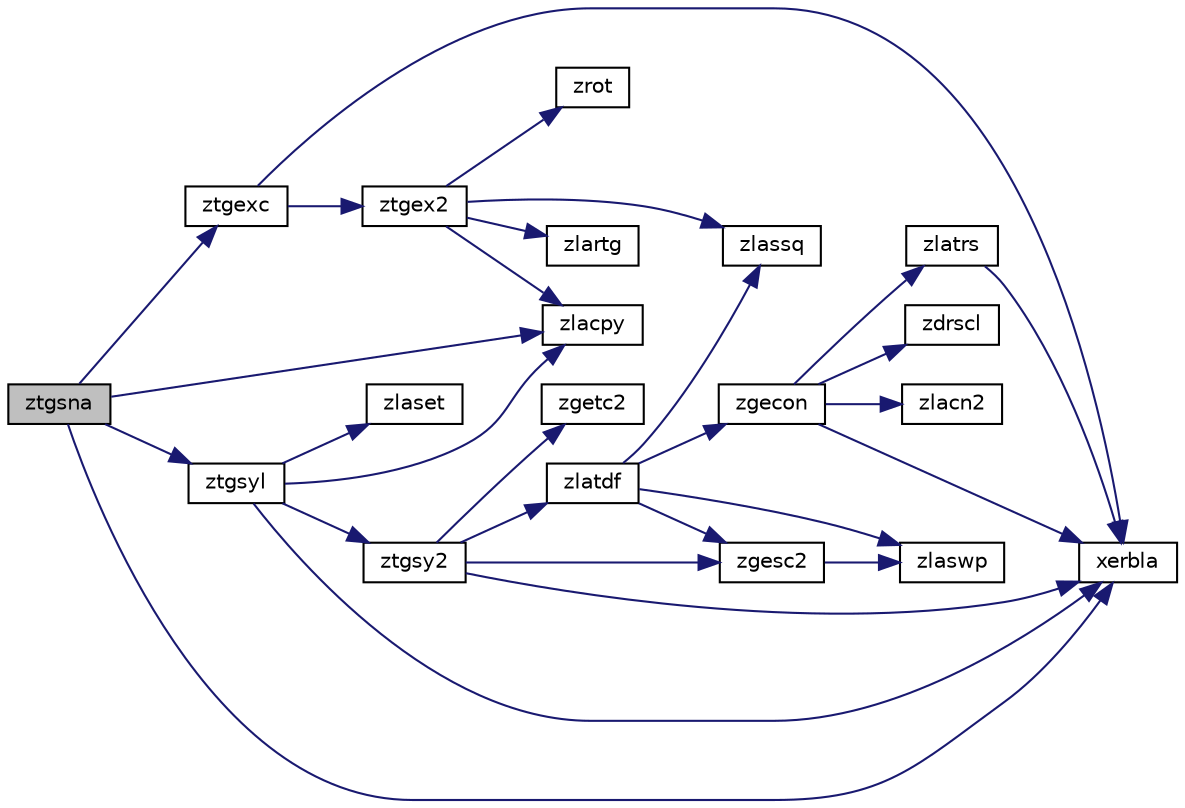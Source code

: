digraph "ztgsna"
{
 // LATEX_PDF_SIZE
  edge [fontname="Helvetica",fontsize="10",labelfontname="Helvetica",labelfontsize="10"];
  node [fontname="Helvetica",fontsize="10",shape=record];
  rankdir="LR";
  Node1 [label="ztgsna",height=0.2,width=0.4,color="black", fillcolor="grey75", style="filled", fontcolor="black",tooltip="ZTGSNA"];
  Node1 -> Node2 [color="midnightblue",fontsize="10",style="solid",fontname="Helvetica"];
  Node2 [label="xerbla",height=0.2,width=0.4,color="black", fillcolor="white", style="filled",URL="$xerbla_8f.html#a377ee61015baf8dea7770b3a404b1c07",tooltip="XERBLA"];
  Node1 -> Node3 [color="midnightblue",fontsize="10",style="solid",fontname="Helvetica"];
  Node3 [label="zlacpy",height=0.2,width=0.4,color="black", fillcolor="white", style="filled",URL="$zlacpy_8f.html#a519ff79bf915433651747242f22078fb",tooltip="ZLACPY copies all or part of one two-dimensional array to another."];
  Node1 -> Node4 [color="midnightblue",fontsize="10",style="solid",fontname="Helvetica"];
  Node4 [label="ztgexc",height=0.2,width=0.4,color="black", fillcolor="white", style="filled",URL="$ztgexc_8f.html#a8486feee84daa39f76895fadb230b108",tooltip="ZTGEXC"];
  Node4 -> Node2 [color="midnightblue",fontsize="10",style="solid",fontname="Helvetica"];
  Node4 -> Node5 [color="midnightblue",fontsize="10",style="solid",fontname="Helvetica"];
  Node5 [label="ztgex2",height=0.2,width=0.4,color="black", fillcolor="white", style="filled",URL="$ztgex2_8f.html#a9b8dc8981846f349260173092928b059",tooltip="ZTGEX2 swaps adjacent diagonal blocks in an upper (quasi) triangular matrix pair by an unitary equiva..."];
  Node5 -> Node3 [color="midnightblue",fontsize="10",style="solid",fontname="Helvetica"];
  Node5 -> Node6 [color="midnightblue",fontsize="10",style="solid",fontname="Helvetica"];
  Node6 [label="zlartg",height=0.2,width=0.4,color="black", fillcolor="white", style="filled",URL="$zlartg_8f90.html#a1e266e78a9a8585a1fc67f2d23badc64",tooltip="ZLARTG generates a plane rotation with real cosine and complex sine."];
  Node5 -> Node7 [color="midnightblue",fontsize="10",style="solid",fontname="Helvetica"];
  Node7 [label="zlassq",height=0.2,width=0.4,color="black", fillcolor="white", style="filled",URL="$zlassq_8f90.html#a254e1782d1c2f96e9e3164578481f9ce",tooltip="ZLASSQ updates a sum of squares represented in scaled form."];
  Node5 -> Node8 [color="midnightblue",fontsize="10",style="solid",fontname="Helvetica"];
  Node8 [label="zrot",height=0.2,width=0.4,color="black", fillcolor="white", style="filled",URL="$zrot_8f.html#a423fa89faf02ec43f5b664f91ce29729",tooltip="ZROT applies a plane rotation with real cosine and complex sine to a pair of complex vectors."];
  Node1 -> Node9 [color="midnightblue",fontsize="10",style="solid",fontname="Helvetica"];
  Node9 [label="ztgsyl",height=0.2,width=0.4,color="black", fillcolor="white", style="filled",URL="$ztgsyl_8f.html#a22f8cefe07cc93027fb5e74f99f391a8",tooltip="ZTGSYL"];
  Node9 -> Node2 [color="midnightblue",fontsize="10",style="solid",fontname="Helvetica"];
  Node9 -> Node3 [color="midnightblue",fontsize="10",style="solid",fontname="Helvetica"];
  Node9 -> Node10 [color="midnightblue",fontsize="10",style="solid",fontname="Helvetica"];
  Node10 [label="zlaset",height=0.2,width=0.4,color="black", fillcolor="white", style="filled",URL="$zlaset_8f.html#aa4389d0e0e031c70c351acf7dbad6a85",tooltip="ZLASET initializes the off-diagonal elements and the diagonal elements of a matrix to given values."];
  Node9 -> Node11 [color="midnightblue",fontsize="10",style="solid",fontname="Helvetica"];
  Node11 [label="ztgsy2",height=0.2,width=0.4,color="black", fillcolor="white", style="filled",URL="$ztgsy2_8f.html#ab24c8af7cc49b5eef89718d4d6a889e3",tooltip="ZTGSY2 solves the generalized Sylvester equation (unblocked algorithm)."];
  Node11 -> Node2 [color="midnightblue",fontsize="10",style="solid",fontname="Helvetica"];
  Node11 -> Node12 [color="midnightblue",fontsize="10",style="solid",fontname="Helvetica"];
  Node12 [label="zgesc2",height=0.2,width=0.4,color="black", fillcolor="white", style="filled",URL="$zgesc2_8f.html#a9adcef3bc45139ea3693275252880c29",tooltip="ZGESC2 solves a system of linear equations using the LU factorization with complete pivoting computed..."];
  Node12 -> Node13 [color="midnightblue",fontsize="10",style="solid",fontname="Helvetica"];
  Node13 [label="zlaswp",height=0.2,width=0.4,color="black", fillcolor="white", style="filled",URL="$zlaswp_8f.html#a49d0e55e934b6e90456a2eb75490c3ef",tooltip="ZLASWP performs a series of row interchanges on a general rectangular matrix."];
  Node11 -> Node14 [color="midnightblue",fontsize="10",style="solid",fontname="Helvetica"];
  Node14 [label="zgetc2",height=0.2,width=0.4,color="black", fillcolor="white", style="filled",URL="$zgetc2_8f.html#ae5d1dc8c626b248e836d865f428aa399",tooltip="ZGETC2 computes the LU factorization with complete pivoting of the general n-by-n matrix."];
  Node11 -> Node15 [color="midnightblue",fontsize="10",style="solid",fontname="Helvetica"];
  Node15 [label="zlatdf",height=0.2,width=0.4,color="black", fillcolor="white", style="filled",URL="$zlatdf_8f.html#ac08252350693cb3e0f04470612aa638e",tooltip="ZLATDF uses the LU factorization of the n-by-n matrix computed by sgetc2 and computes a contribution ..."];
  Node15 -> Node16 [color="midnightblue",fontsize="10",style="solid",fontname="Helvetica"];
  Node16 [label="zgecon",height=0.2,width=0.4,color="black", fillcolor="white", style="filled",URL="$zgecon_8f.html#abe73145daeba3ec10e961054b75a07ce",tooltip="ZGECON"];
  Node16 -> Node2 [color="midnightblue",fontsize="10",style="solid",fontname="Helvetica"];
  Node16 -> Node17 [color="midnightblue",fontsize="10",style="solid",fontname="Helvetica"];
  Node17 [label="zdrscl",height=0.2,width=0.4,color="black", fillcolor="white", style="filled",URL="$zdrscl_8f.html#ad73ec38e29df0385ee6fda7d832fd205",tooltip="ZDRSCL multiplies a vector by the reciprocal of a real scalar."];
  Node16 -> Node18 [color="midnightblue",fontsize="10",style="solid",fontname="Helvetica"];
  Node18 [label="zlacn2",height=0.2,width=0.4,color="black", fillcolor="white", style="filled",URL="$zlacn2_8f.html#a0fbe7a858e42dcf07db12aa892a9e513",tooltip="ZLACN2 estimates the 1-norm of a square matrix, using reverse communication for evaluating matrix-vec..."];
  Node16 -> Node19 [color="midnightblue",fontsize="10",style="solid",fontname="Helvetica"];
  Node19 [label="zlatrs",height=0.2,width=0.4,color="black", fillcolor="white", style="filled",URL="$zlatrs_8f.html#ab1dbea06bfa3c8dc0f7042a76dadd749",tooltip="ZLATRS solves a triangular system of equations with the scale factor set to prevent overflow."];
  Node19 -> Node2 [color="midnightblue",fontsize="10",style="solid",fontname="Helvetica"];
  Node15 -> Node12 [color="midnightblue",fontsize="10",style="solid",fontname="Helvetica"];
  Node15 -> Node7 [color="midnightblue",fontsize="10",style="solid",fontname="Helvetica"];
  Node15 -> Node13 [color="midnightblue",fontsize="10",style="solid",fontname="Helvetica"];
}
